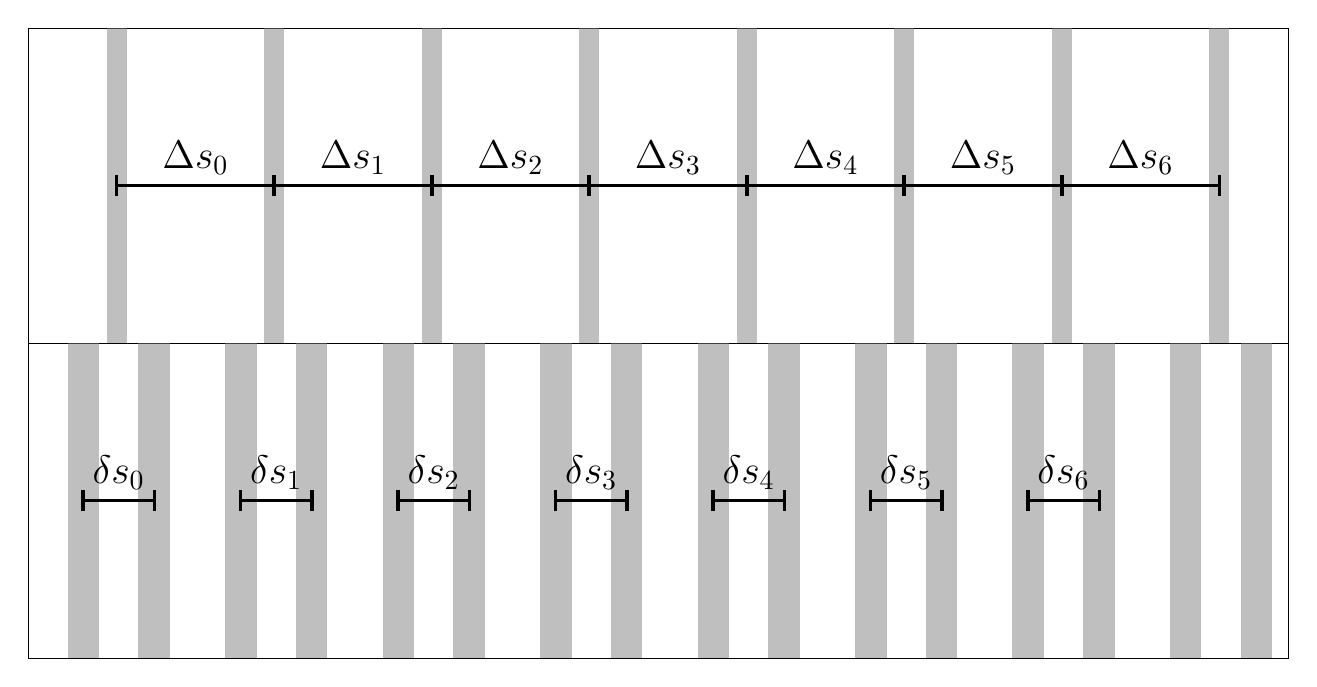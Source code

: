 \filldraw[fill=white] (0,0) rectangle (16,8);
\draw[thin] (0,4.0) -- (16,4);
\foreach \x in {1,3,...,15}{%
  \fill[fill=gray,opacity=0.5] (\x, 8) rectangle (\x + 0.25,4);%
}
\foreach \x in {1,3,...,15}{%
  \fill[fill=gray,opacity=0.5] (\x - 0.5, 4) rectangle (\x - 0.5 + 0.4, 0);%
  \fill[fill=gray,opacity=0.5] (\x + 0.4, 4) rectangle (\x + 0.4 + 0.4, 0);%
}

\foreach \x in {0,1,...,6}{%
  \draw[|-|, very thick] (1.1 + 2*\x,6) -- (3.15 + 2*\x,6) node[midway, above] {\Large$ \Delta s_{\x}$};
  \draw[|-|, very thick] (0.675 + 2*\x,2) -- (1.625 + 2*\x,2) node[midway, above] {\Large $\delta s_{\x}$};
}
